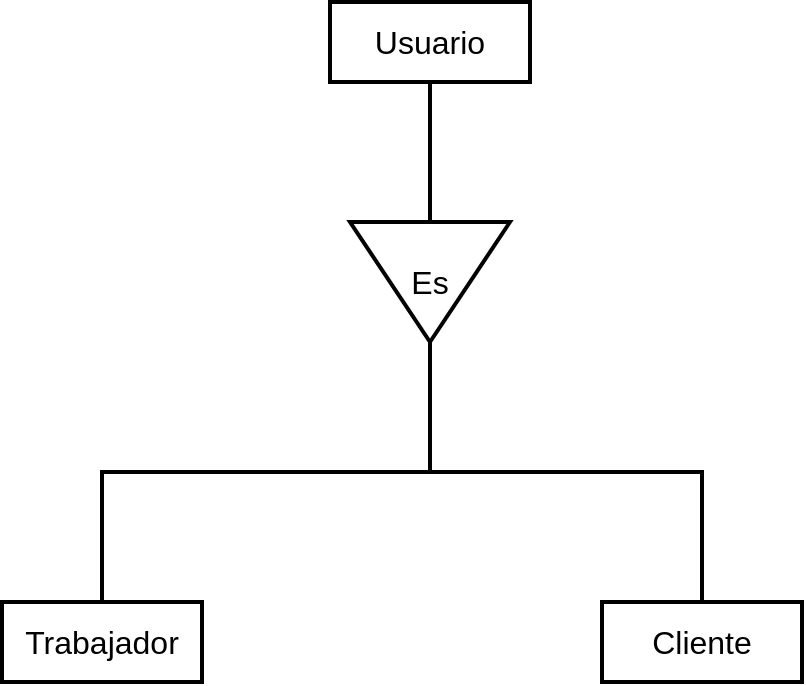 <mxfile version="22.1.0" type="github">
  <diagram name="Página-1" id="cCKO2vU_R3Nvwjt6O_Bb">
    <mxGraphModel dx="812" dy="482" grid="1" gridSize="10" guides="1" tooltips="1" connect="1" arrows="1" fold="1" page="1" pageScale="1" pageWidth="827" pageHeight="1169" math="0" shadow="0">
      <root>
        <mxCell id="0" />
        <mxCell id="1" parent="0" />
        <mxCell id="mFe-iGjoPGYU6KMj9CoM-1" value="Usuario" style="whiteSpace=wrap;html=1;align=center;strokeWidth=2;fontSize=16;" parent="1" vertex="1">
          <mxGeometry x="334" y="60" width="100" height="40" as="geometry" />
        </mxCell>
        <mxCell id="zTk_jniPwo0BafnFYXpP-2" value="Trabajador" style="whiteSpace=wrap;html=1;align=center;strokeWidth=2;fontSize=16;" vertex="1" parent="1">
          <mxGeometry x="170" y="360" width="100" height="40" as="geometry" />
        </mxCell>
        <mxCell id="zTk_jniPwo0BafnFYXpP-5" value="Cliente" style="whiteSpace=wrap;html=1;align=center;strokeWidth=2;fontSize=16;" vertex="1" parent="1">
          <mxGeometry x="470" y="360" width="100" height="40" as="geometry" />
        </mxCell>
        <mxCell id="zTk_jniPwo0BafnFYXpP-7" style="edgeStyle=orthogonalEdgeStyle;rounded=0;orthogonalLoop=1;jettySize=auto;html=1;exitX=0;exitY=0.5;exitDx=0;exitDy=0;entryX=0.5;entryY=1;entryDx=0;entryDy=0;strokeWidth=2;endArrow=none;endFill=0;" edge="1" parent="1" source="zTk_jniPwo0BafnFYXpP-6" target="mFe-iGjoPGYU6KMj9CoM-1">
          <mxGeometry relative="1" as="geometry" />
        </mxCell>
        <mxCell id="zTk_jniPwo0BafnFYXpP-8" style="edgeStyle=orthogonalEdgeStyle;rounded=0;orthogonalLoop=1;jettySize=auto;html=1;exitX=1;exitY=0.5;exitDx=0;exitDy=0;entryX=0.5;entryY=0;entryDx=0;entryDy=0;endArrow=none;endFill=0;strokeWidth=2;" edge="1" parent="1" source="zTk_jniPwo0BafnFYXpP-6" target="zTk_jniPwo0BafnFYXpP-2">
          <mxGeometry relative="1" as="geometry" />
        </mxCell>
        <mxCell id="zTk_jniPwo0BafnFYXpP-9" style="edgeStyle=orthogonalEdgeStyle;rounded=0;orthogonalLoop=1;jettySize=auto;html=1;exitX=1;exitY=0.5;exitDx=0;exitDy=0;entryX=0.5;entryY=0;entryDx=0;entryDy=0;strokeWidth=2;endArrow=none;endFill=0;" edge="1" parent="1" source="zTk_jniPwo0BafnFYXpP-6" target="zTk_jniPwo0BafnFYXpP-5">
          <mxGeometry relative="1" as="geometry" />
        </mxCell>
        <mxCell id="zTk_jniPwo0BafnFYXpP-6" value="Es" style="triangle;whiteSpace=wrap;html=1;strokeWidth=2;fontSize=16;rotation=90;horizontal=0;" vertex="1" parent="1">
          <mxGeometry x="354" y="160" width="60" height="80" as="geometry" />
        </mxCell>
      </root>
    </mxGraphModel>
  </diagram>
</mxfile>
